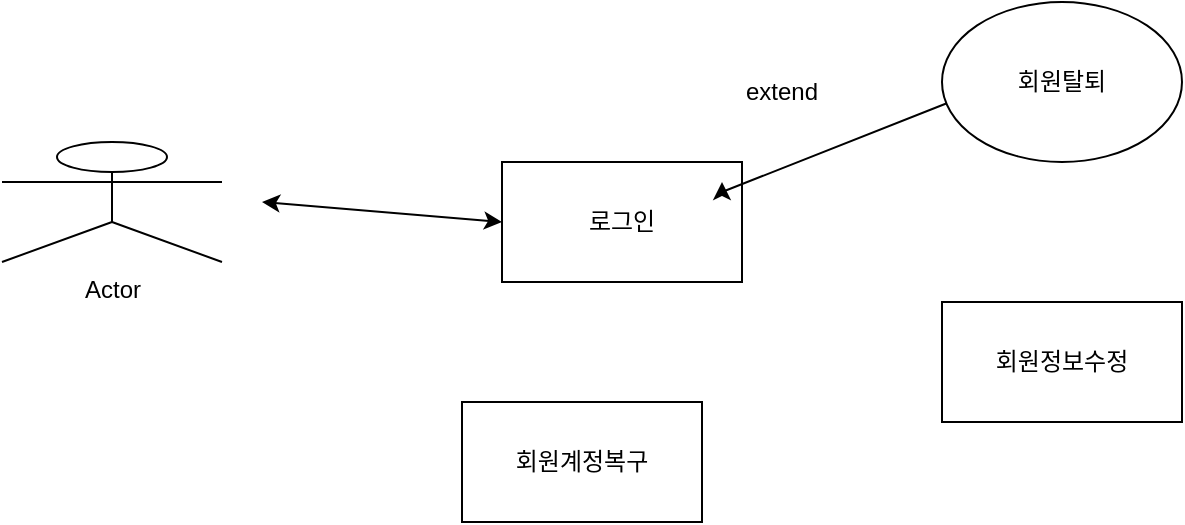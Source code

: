 <mxfile version="21.7.4" type="github">
  <diagram name="페이지-1" id="ibw5aD1UZRz3sidsDnyg">
    <mxGraphModel dx="1434" dy="790" grid="1" gridSize="10" guides="1" tooltips="1" connect="1" arrows="1" fold="1" page="1" pageScale="1" pageWidth="827" pageHeight="1169" math="0" shadow="0">
      <root>
        <mxCell id="0" />
        <mxCell id="1" parent="0" />
        <mxCell id="owL_lCJMC7g9NbHJnQtu-1" value="Actor" style="shape=umlActor;verticalLabelPosition=bottom;verticalAlign=top;html=1;outlineConnect=0;" vertex="1" parent="1">
          <mxGeometry x="90" y="110" width="110" height="60" as="geometry" />
        </mxCell>
        <mxCell id="owL_lCJMC7g9NbHJnQtu-2" value="" style="endArrow=classic;startArrow=classic;html=1;rounded=0;" edge="1" parent="1">
          <mxGeometry width="50" height="50" relative="1" as="geometry">
            <mxPoint x="220" y="140" as="sourcePoint" />
            <mxPoint x="340" y="150" as="targetPoint" />
            <Array as="points">
              <mxPoint x="220" y="140" />
            </Array>
          </mxGeometry>
        </mxCell>
        <mxCell id="owL_lCJMC7g9NbHJnQtu-3" value="로그인" style="rounded=0;whiteSpace=wrap;html=1;" vertex="1" parent="1">
          <mxGeometry x="340" y="120" width="120" height="60" as="geometry" />
        </mxCell>
        <mxCell id="owL_lCJMC7g9NbHJnQtu-5" value="회원정보수정" style="rounded=0;whiteSpace=wrap;html=1;" vertex="1" parent="1">
          <mxGeometry x="560" y="190" width="120" height="60" as="geometry" />
        </mxCell>
        <mxCell id="owL_lCJMC7g9NbHJnQtu-6" value="회원계정복구" style="rounded=0;whiteSpace=wrap;html=1;" vertex="1" parent="1">
          <mxGeometry x="320" y="240" width="120" height="60" as="geometry" />
        </mxCell>
        <mxCell id="owL_lCJMC7g9NbHJnQtu-8" value="extend" style="text;html=1;strokeColor=none;fillColor=none;align=center;verticalAlign=middle;whiteSpace=wrap;rounded=0;" vertex="1" parent="1">
          <mxGeometry x="450" y="70" width="60" height="30" as="geometry" />
        </mxCell>
        <mxCell id="owL_lCJMC7g9NbHJnQtu-12" value="" style="endArrow=classic;html=1;rounded=0;exitX=-0.05;exitY=1;exitDx=0;exitDy=0;exitPerimeter=0;" edge="1" parent="1">
          <mxGeometry width="50" height="50" relative="1" as="geometry">
            <mxPoint x="564" y="90" as="sourcePoint" />
            <mxPoint x="450" y="130" as="targetPoint" />
            <Array as="points">
              <mxPoint x="450" y="135" />
            </Array>
          </mxGeometry>
        </mxCell>
        <mxCell id="owL_lCJMC7g9NbHJnQtu-13" value="회원탈퇴" style="ellipse;whiteSpace=wrap;html=1;" vertex="1" parent="1">
          <mxGeometry x="560" y="40" width="120" height="80" as="geometry" />
        </mxCell>
      </root>
    </mxGraphModel>
  </diagram>
</mxfile>
